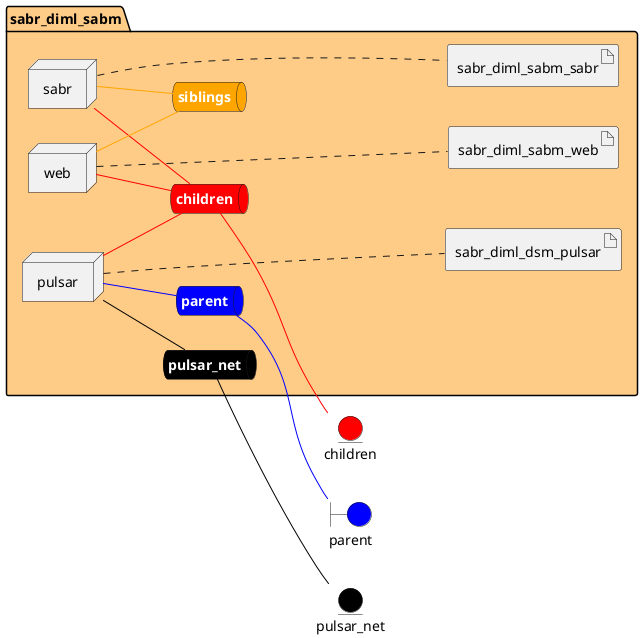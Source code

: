 @startuml

left to right direction


boundary parent #blue


entity pulsar_net #black

entity children #red




package "sabr_diml_sabm" #ffcc88 {
    queue pulsar_netnet #black [
            <b><color:white>pulsar_net</color></b>
    ]
    
    pulsar_netnet -[#black]- pulsar_net
    
    queue parentnet #blue [
            <b><color:white>parent</color></b>
    ]
    
    parentnet -[#blue]- parent
    
    queue childrennet #red [
            <b><color:white>children</color></b>
    ]
    
    childrennet -[#red]- children
    
    queue siblingsnet #orange [
            <b><color:white>siblings</color></b>
    ]
    

node "sabr" as sabrService
node "web" as webService
node "pulsar" as pulsarService


        artifact "sabr_diml_sabm_sabr" as sabr_diml_sabm_sabrimage
    
        artifact "sabr_diml_sabm_web" as sabr_diml_sabm_webimage
    
        artifact "sabr_diml_dsm_pulsar" as sabr_diml_dsm_pulsarimage
    
}

sabrService -[#red]- childrennet

sabrService -[#orange]- siblingsnet

webService -[#red]- childrennet

webService -[#orange]- siblingsnet

pulsarService -[#black]- pulsar_netnet

pulsarService -[#red]- childrennet

pulsarService -[#blue]- parentnet
sabrService .... sabr_diml_sabm_sabrimage
webService .... sabr_diml_sabm_webimage
pulsarService .... sabr_diml_dsm_pulsarimage


@enduml
